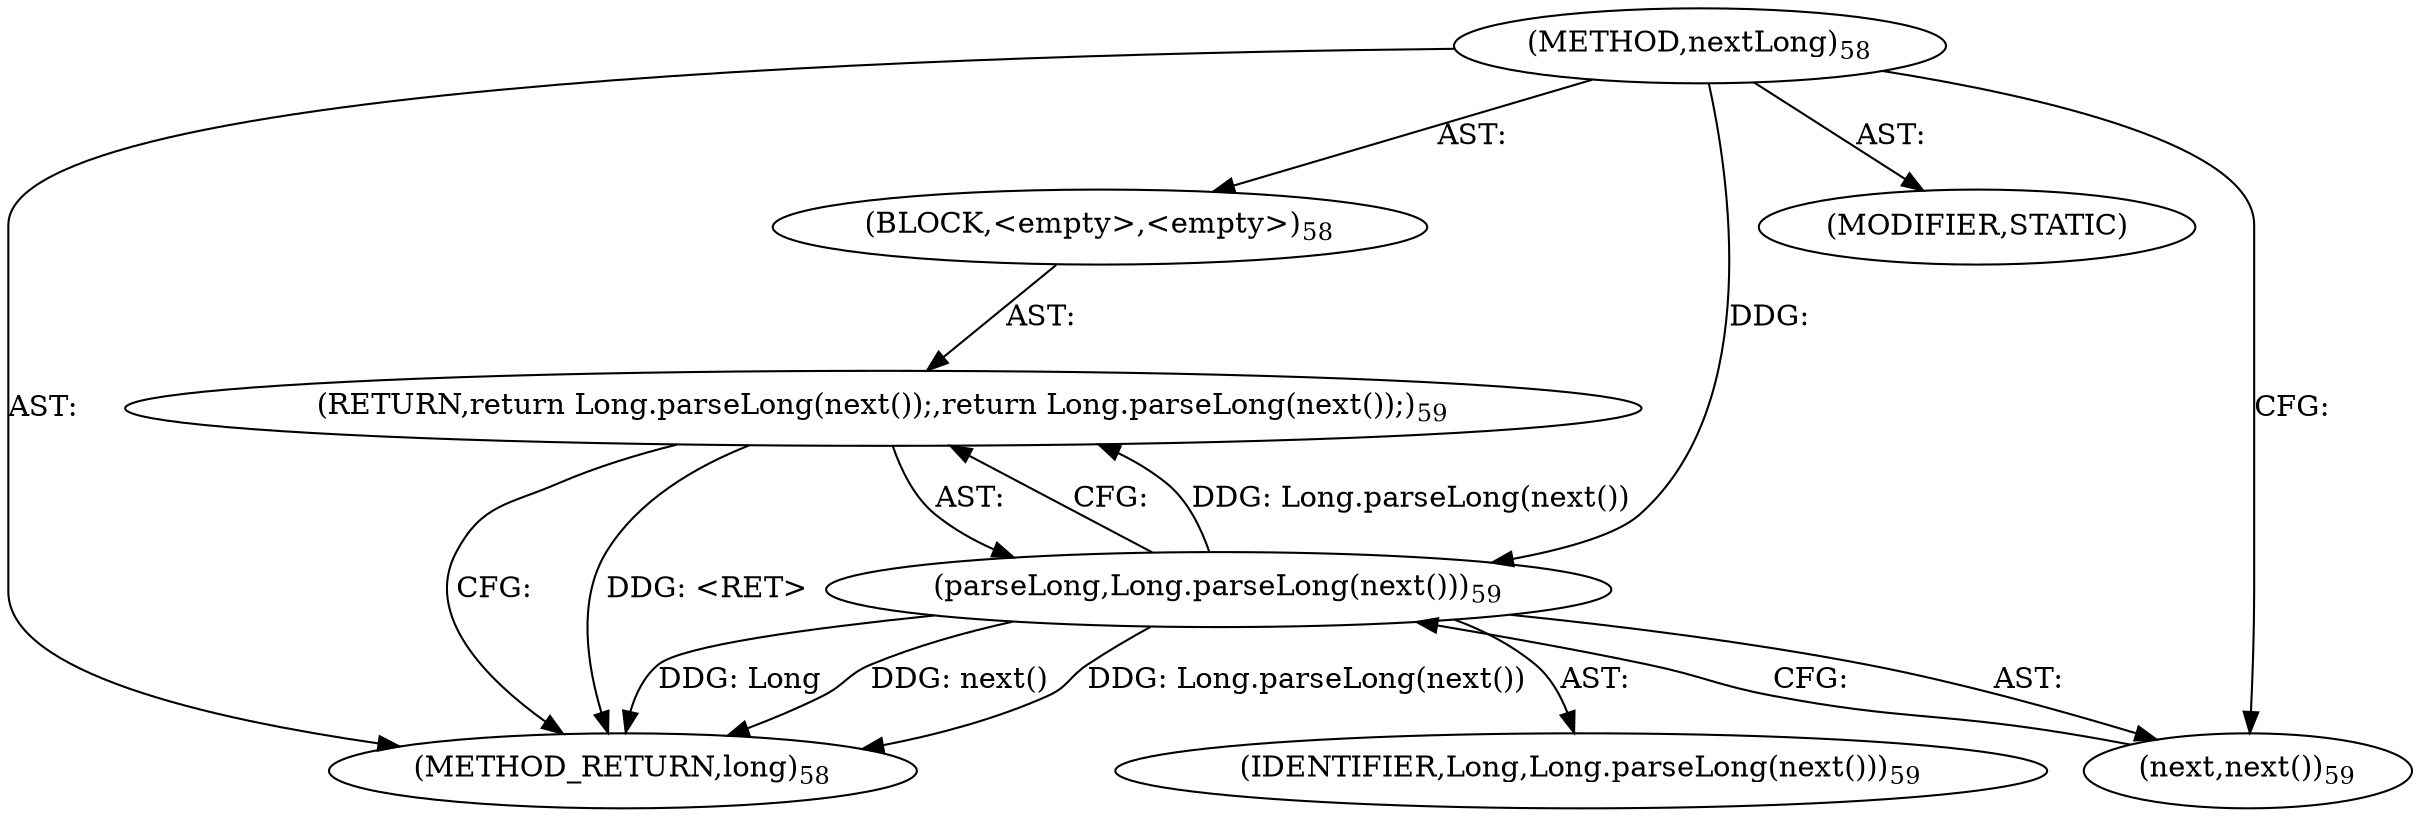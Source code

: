 digraph "nextLong" {  
"189" [label = <(METHOD,nextLong)<SUB>58</SUB>> ]
"190" [label = <(BLOCK,&lt;empty&gt;,&lt;empty&gt;)<SUB>58</SUB>> ]
"191" [label = <(RETURN,return Long.parseLong(next());,return Long.parseLong(next());)<SUB>59</SUB>> ]
"192" [label = <(parseLong,Long.parseLong(next()))<SUB>59</SUB>> ]
"193" [label = <(IDENTIFIER,Long,Long.parseLong(next()))<SUB>59</SUB>> ]
"194" [label = <(next,next())<SUB>59</SUB>> ]
"195" [label = <(MODIFIER,STATIC)> ]
"196" [label = <(METHOD_RETURN,long)<SUB>58</SUB>> ]
  "189" -> "190"  [ label = "AST: "] 
  "189" -> "195"  [ label = "AST: "] 
  "189" -> "196"  [ label = "AST: "] 
  "190" -> "191"  [ label = "AST: "] 
  "191" -> "192"  [ label = "AST: "] 
  "192" -> "193"  [ label = "AST: "] 
  "192" -> "194"  [ label = "AST: "] 
  "191" -> "196"  [ label = "CFG: "] 
  "192" -> "191"  [ label = "CFG: "] 
  "194" -> "192"  [ label = "CFG: "] 
  "189" -> "194"  [ label = "CFG: "] 
  "191" -> "196"  [ label = "DDG: &lt;RET&gt;"] 
  "192" -> "196"  [ label = "DDG: Long"] 
  "192" -> "196"  [ label = "DDG: next()"] 
  "192" -> "196"  [ label = "DDG: Long.parseLong(next())"] 
  "192" -> "191"  [ label = "DDG: Long.parseLong(next())"] 
  "189" -> "192"  [ label = "DDG: "] 
}
